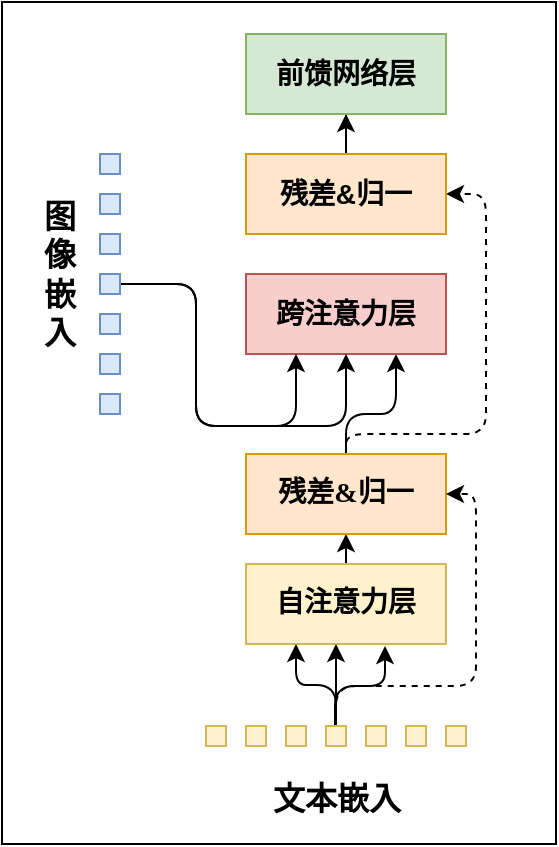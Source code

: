<mxfile version="22.1.2" type="github">
  <diagram name="第 1 页" id="qr5MzAy2Q0cLht8CVudv">
    <mxGraphModel dx="1050" dy="534" grid="0" gridSize="10" guides="1" tooltips="1" connect="1" arrows="1" fold="1" page="1" pageScale="1" pageWidth="827" pageHeight="1169" math="0" shadow="0">
      <root>
        <mxCell id="0" />
        <mxCell id="1" parent="0" />
        <mxCell id="4jqfufRhheAS1Z1An3Y4-1" value="" style="rounded=0;whiteSpace=wrap;html=1;labelBackgroundColor=default;" vertex="1" parent="1">
          <mxGeometry x="383" y="304" width="277" height="421" as="geometry" />
        </mxCell>
        <mxCell id="4jqfufRhheAS1Z1An3Y4-9" style="edgeStyle=orthogonalEdgeStyle;rounded=0;orthogonalLoop=1;jettySize=auto;html=1;exitX=0.5;exitY=0;exitDx=0;exitDy=0;entryX=0.5;entryY=1;entryDx=0;entryDy=0;" edge="1" parent="1" source="4jqfufRhheAS1Z1An3Y4-2" target="4jqfufRhheAS1Z1An3Y4-8">
          <mxGeometry relative="1" as="geometry" />
        </mxCell>
        <mxCell id="4jqfufRhheAS1Z1An3Y4-2" value="&lt;font style=&quot;font-size: 14px;&quot;&gt;&lt;b&gt;自注意力层&lt;/b&gt;&lt;/font&gt;" style="rounded=0;whiteSpace=wrap;html=1;fontFamily=微软雅黑;fontSize=14;fillColor=#fff2cc;strokeColor=#d6b656;" vertex="1" parent="1">
          <mxGeometry x="505" y="585" width="100" height="40" as="geometry" />
        </mxCell>
        <mxCell id="4jqfufRhheAS1Z1An3Y4-3" value="&lt;font style=&quot;font-size: 16px;&quot;&gt;&lt;b&gt;文本嵌入&lt;/b&gt;&lt;/font&gt;" style="text;html=1;align=center;verticalAlign=middle;resizable=0;points=[];autosize=1;strokeColor=none;fillColor=none;fontFamily=微软雅黑;" vertex="1" parent="1">
          <mxGeometry x="509" y="686" width="82" height="31" as="geometry" />
        </mxCell>
        <mxCell id="4jqfufRhheAS1Z1An3Y4-23" style="edgeStyle=orthogonalEdgeStyle;rounded=1;orthogonalLoop=1;jettySize=auto;html=1;exitX=0.5;exitY=0;exitDx=0;exitDy=0;entryX=0.75;entryY=1;entryDx=0;entryDy=0;" edge="1" parent="1" source="4jqfufRhheAS1Z1An3Y4-8" target="4jqfufRhheAS1Z1An3Y4-10">
          <mxGeometry relative="1" as="geometry">
            <Array as="points">
              <mxPoint x="555" y="510" />
              <mxPoint x="580" y="510" />
            </Array>
          </mxGeometry>
        </mxCell>
        <mxCell id="4jqfufRhheAS1Z1An3Y4-54" style="edgeStyle=orthogonalEdgeStyle;rounded=1;orthogonalLoop=1;jettySize=auto;html=1;entryX=1;entryY=0.5;entryDx=0;entryDy=0;dashed=1;" edge="1" parent="1" source="4jqfufRhheAS1Z1An3Y4-8" target="4jqfufRhheAS1Z1An3Y4-48">
          <mxGeometry relative="1" as="geometry">
            <Array as="points">
              <mxPoint x="555" y="520" />
              <mxPoint x="625" y="520" />
              <mxPoint x="625" y="400" />
            </Array>
          </mxGeometry>
        </mxCell>
        <mxCell id="4jqfufRhheAS1Z1An3Y4-8" value="&lt;font style=&quot;font-size: 14px;&quot;&gt;&lt;b&gt;残差&amp;amp;归一&lt;/b&gt;&lt;/font&gt;" style="rounded=0;whiteSpace=wrap;html=1;fontFamily=微软雅黑;fillColor=#ffe6cc;strokeColor=#d79b00;" vertex="1" parent="1">
          <mxGeometry x="505" y="530" width="100" height="40" as="geometry" />
        </mxCell>
        <mxCell id="4jqfufRhheAS1Z1An3Y4-10" value="&lt;span style=&quot;font-size: 14px;&quot;&gt;&lt;b&gt;跨注意力层&lt;/b&gt;&lt;/span&gt;" style="rounded=0;whiteSpace=wrap;html=1;fillColor=#f8cecc;strokeColor=#b85450;" vertex="1" parent="1">
          <mxGeometry x="505" y="440" width="100" height="40" as="geometry" />
        </mxCell>
        <mxCell id="4jqfufRhheAS1Z1An3Y4-12" value="" style="rounded=0;whiteSpace=wrap;html=1;fillColor=#dae8fc;strokeColor=#6c8ebf;" vertex="1" parent="1">
          <mxGeometry x="432" y="380" width="10" height="10" as="geometry" />
        </mxCell>
        <mxCell id="4jqfufRhheAS1Z1An3Y4-13" value="" style="rounded=0;whiteSpace=wrap;html=1;fillColor=#fff2cc;strokeColor=#d6b656;" vertex="1" parent="1">
          <mxGeometry x="485" y="666" width="10" height="10" as="geometry" />
        </mxCell>
        <mxCell id="4jqfufRhheAS1Z1An3Y4-14" value="" style="rounded=0;whiteSpace=wrap;html=1;fillColor=#fff2cc;strokeColor=#d6b656;" vertex="1" parent="1">
          <mxGeometry x="505" y="666" width="10" height="10" as="geometry" />
        </mxCell>
        <mxCell id="4jqfufRhheAS1Z1An3Y4-15" value="" style="rounded=0;whiteSpace=wrap;html=1;fillColor=#fff2cc;strokeColor=#d6b656;" vertex="1" parent="1">
          <mxGeometry x="525" y="666" width="10" height="10" as="geometry" />
        </mxCell>
        <mxCell id="4jqfufRhheAS1Z1An3Y4-32" value="" style="edgeStyle=orthogonalEdgeStyle;rounded=1;orthogonalLoop=1;jettySize=auto;html=1;" edge="1" parent="1" source="4jqfufRhheAS1Z1An3Y4-16" target="4jqfufRhheAS1Z1An3Y4-2">
          <mxGeometry relative="1" as="geometry">
            <Array as="points">
              <mxPoint x="550" y="640" />
              <mxPoint x="550" y="640" />
            </Array>
          </mxGeometry>
        </mxCell>
        <mxCell id="4jqfufRhheAS1Z1An3Y4-33" style="edgeStyle=orthogonalEdgeStyle;rounded=1;orthogonalLoop=1;jettySize=auto;html=1;exitX=0.25;exitY=0;exitDx=0;exitDy=0;entryX=0.75;entryY=1;entryDx=0;entryDy=0;" edge="1" parent="1">
          <mxGeometry relative="1" as="geometry">
            <mxPoint x="549.5" y="666" as="sourcePoint" />
            <mxPoint x="574.5" y="626" as="targetPoint" />
            <Array as="points">
              <mxPoint x="550" y="646" />
              <mxPoint x="575" y="646" />
            </Array>
          </mxGeometry>
        </mxCell>
        <mxCell id="4jqfufRhheAS1Z1An3Y4-34" style="edgeStyle=orthogonalEdgeStyle;rounded=1;orthogonalLoop=1;jettySize=auto;html=1;exitX=0.5;exitY=0;exitDx=0;exitDy=0;entryX=0.25;entryY=1;entryDx=0;entryDy=0;" edge="1" parent="1" source="4jqfufRhheAS1Z1An3Y4-16" target="4jqfufRhheAS1Z1An3Y4-2">
          <mxGeometry relative="1" as="geometry" />
        </mxCell>
        <mxCell id="4jqfufRhheAS1Z1An3Y4-44" style="edgeStyle=orthogonalEdgeStyle;orthogonalLoop=1;jettySize=auto;html=1;entryX=1;entryY=0.5;entryDx=0;entryDy=0;rounded=1;dashed=1;" edge="1" parent="1" source="4jqfufRhheAS1Z1An3Y4-16" target="4jqfufRhheAS1Z1An3Y4-8">
          <mxGeometry relative="1" as="geometry">
            <Array as="points">
              <mxPoint x="550" y="646" />
              <mxPoint x="620" y="646" />
              <mxPoint x="620" y="550" />
            </Array>
          </mxGeometry>
        </mxCell>
        <mxCell id="4jqfufRhheAS1Z1An3Y4-16" value="" style="rounded=0;whiteSpace=wrap;html=1;fillColor=#fff2cc;strokeColor=#d6b656;" vertex="1" parent="1">
          <mxGeometry x="545" y="666" width="10" height="10" as="geometry" />
        </mxCell>
        <mxCell id="4jqfufRhheAS1Z1An3Y4-17" value="" style="rounded=0;whiteSpace=wrap;html=1;fillColor=#fff2cc;strokeColor=#d6b656;" vertex="1" parent="1">
          <mxGeometry x="565" y="666" width="10" height="10" as="geometry" />
        </mxCell>
        <mxCell id="4jqfufRhheAS1Z1An3Y4-18" value="" style="rounded=0;whiteSpace=wrap;html=1;fillColor=#fff2cc;strokeColor=#d6b656;" vertex="1" parent="1">
          <mxGeometry x="585" y="666" width="10" height="10" as="geometry" />
        </mxCell>
        <mxCell id="4jqfufRhheAS1Z1An3Y4-19" value="" style="rounded=0;whiteSpace=wrap;html=1;fillColor=#fff2cc;strokeColor=#d6b656;" vertex="1" parent="1">
          <mxGeometry x="605" y="666" width="10" height="10" as="geometry" />
        </mxCell>
        <mxCell id="4jqfufRhheAS1Z1An3Y4-36" value="" style="rounded=0;whiteSpace=wrap;html=1;fillColor=#dae8fc;strokeColor=#6c8ebf;" vertex="1" parent="1">
          <mxGeometry x="432" y="400" width="10" height="10" as="geometry" />
        </mxCell>
        <mxCell id="4jqfufRhheAS1Z1An3Y4-37" value="" style="rounded=0;whiteSpace=wrap;html=1;fillColor=#dae8fc;strokeColor=#6c8ebf;" vertex="1" parent="1">
          <mxGeometry x="432" y="420" width="10" height="10" as="geometry" />
        </mxCell>
        <mxCell id="4jqfufRhheAS1Z1An3Y4-43" style="edgeStyle=orthogonalEdgeStyle;rounded=1;orthogonalLoop=1;jettySize=auto;html=1;entryX=0.25;entryY=1;entryDx=0;entryDy=0;" edge="1" parent="1" source="4jqfufRhheAS1Z1An3Y4-38" target="4jqfufRhheAS1Z1An3Y4-10">
          <mxGeometry relative="1" as="geometry">
            <Array as="points">
              <mxPoint x="480" y="445" />
              <mxPoint x="480" y="516" />
              <mxPoint x="530" y="516" />
            </Array>
          </mxGeometry>
        </mxCell>
        <mxCell id="4jqfufRhheAS1Z1An3Y4-45" style="edgeStyle=orthogonalEdgeStyle;rounded=1;orthogonalLoop=1;jettySize=auto;html=1;entryX=0.5;entryY=1;entryDx=0;entryDy=0;" edge="1" parent="1">
          <mxGeometry relative="1" as="geometry">
            <mxPoint x="440" y="445" as="sourcePoint" />
            <mxPoint x="555" y="480" as="targetPoint" />
            <Array as="points">
              <mxPoint x="480" y="445" />
              <mxPoint x="480" y="516" />
              <mxPoint x="555" y="516" />
            </Array>
          </mxGeometry>
        </mxCell>
        <mxCell id="4jqfufRhheAS1Z1An3Y4-38" value="" style="rounded=0;whiteSpace=wrap;html=1;fillColor=#dae8fc;strokeColor=#6c8ebf;" vertex="1" parent="1">
          <mxGeometry x="432" y="440" width="10" height="10" as="geometry" />
        </mxCell>
        <mxCell id="4jqfufRhheAS1Z1An3Y4-39" value="" style="rounded=0;whiteSpace=wrap;html=1;fillColor=#dae8fc;strokeColor=#6c8ebf;" vertex="1" parent="1">
          <mxGeometry x="432" y="460" width="10" height="10" as="geometry" />
        </mxCell>
        <mxCell id="4jqfufRhheAS1Z1An3Y4-40" value="" style="rounded=0;whiteSpace=wrap;html=1;fillColor=#dae8fc;strokeColor=#6c8ebf;" vertex="1" parent="1">
          <mxGeometry x="432" y="480" width="10" height="10" as="geometry" />
        </mxCell>
        <mxCell id="4jqfufRhheAS1Z1An3Y4-41" value="" style="rounded=0;whiteSpace=wrap;html=1;fillColor=#dae8fc;strokeColor=#6c8ebf;" vertex="1" parent="1">
          <mxGeometry x="432" y="500" width="10" height="10" as="geometry" />
        </mxCell>
        <mxCell id="4jqfufRhheAS1Z1An3Y4-53" value="" style="edgeStyle=orthogonalEdgeStyle;rounded=0;orthogonalLoop=1;jettySize=auto;html=1;" edge="1" parent="1" source="4jqfufRhheAS1Z1An3Y4-48" target="4jqfufRhheAS1Z1An3Y4-52">
          <mxGeometry relative="1" as="geometry" />
        </mxCell>
        <mxCell id="4jqfufRhheAS1Z1An3Y4-48" value="&lt;font style=&quot;font-size: 14px;&quot;&gt;&lt;b&gt;残差&amp;amp;归一&lt;/b&gt;&lt;/font&gt;" style="rounded=0;whiteSpace=wrap;html=1;fillColor=#ffe6cc;strokeColor=#d79b00;" vertex="1" parent="1">
          <mxGeometry x="505" y="380" width="100" height="40" as="geometry" />
        </mxCell>
        <mxCell id="4jqfufRhheAS1Z1An3Y4-52" value="&lt;font style=&quot;font-size: 14px;&quot;&gt;&lt;b&gt;前馈网络层&lt;/b&gt;&lt;/font&gt;" style="rounded=0;whiteSpace=wrap;html=1;fillColor=#d5e8d4;strokeColor=#82b366;" vertex="1" parent="1">
          <mxGeometry x="505" y="320" width="100" height="40" as="geometry" />
        </mxCell>
        <mxCell id="4jqfufRhheAS1Z1An3Y4-55" value="&lt;b&gt;图像嵌入&lt;/b&gt;" style="text;html=1;strokeColor=none;fillColor=none;align=center;verticalAlign=middle;whiteSpace=wrap;rounded=0;fontSize=16;" vertex="1" parent="1">
          <mxGeometry x="402" y="410" width="20" height="60" as="geometry" />
        </mxCell>
      </root>
    </mxGraphModel>
  </diagram>
</mxfile>
